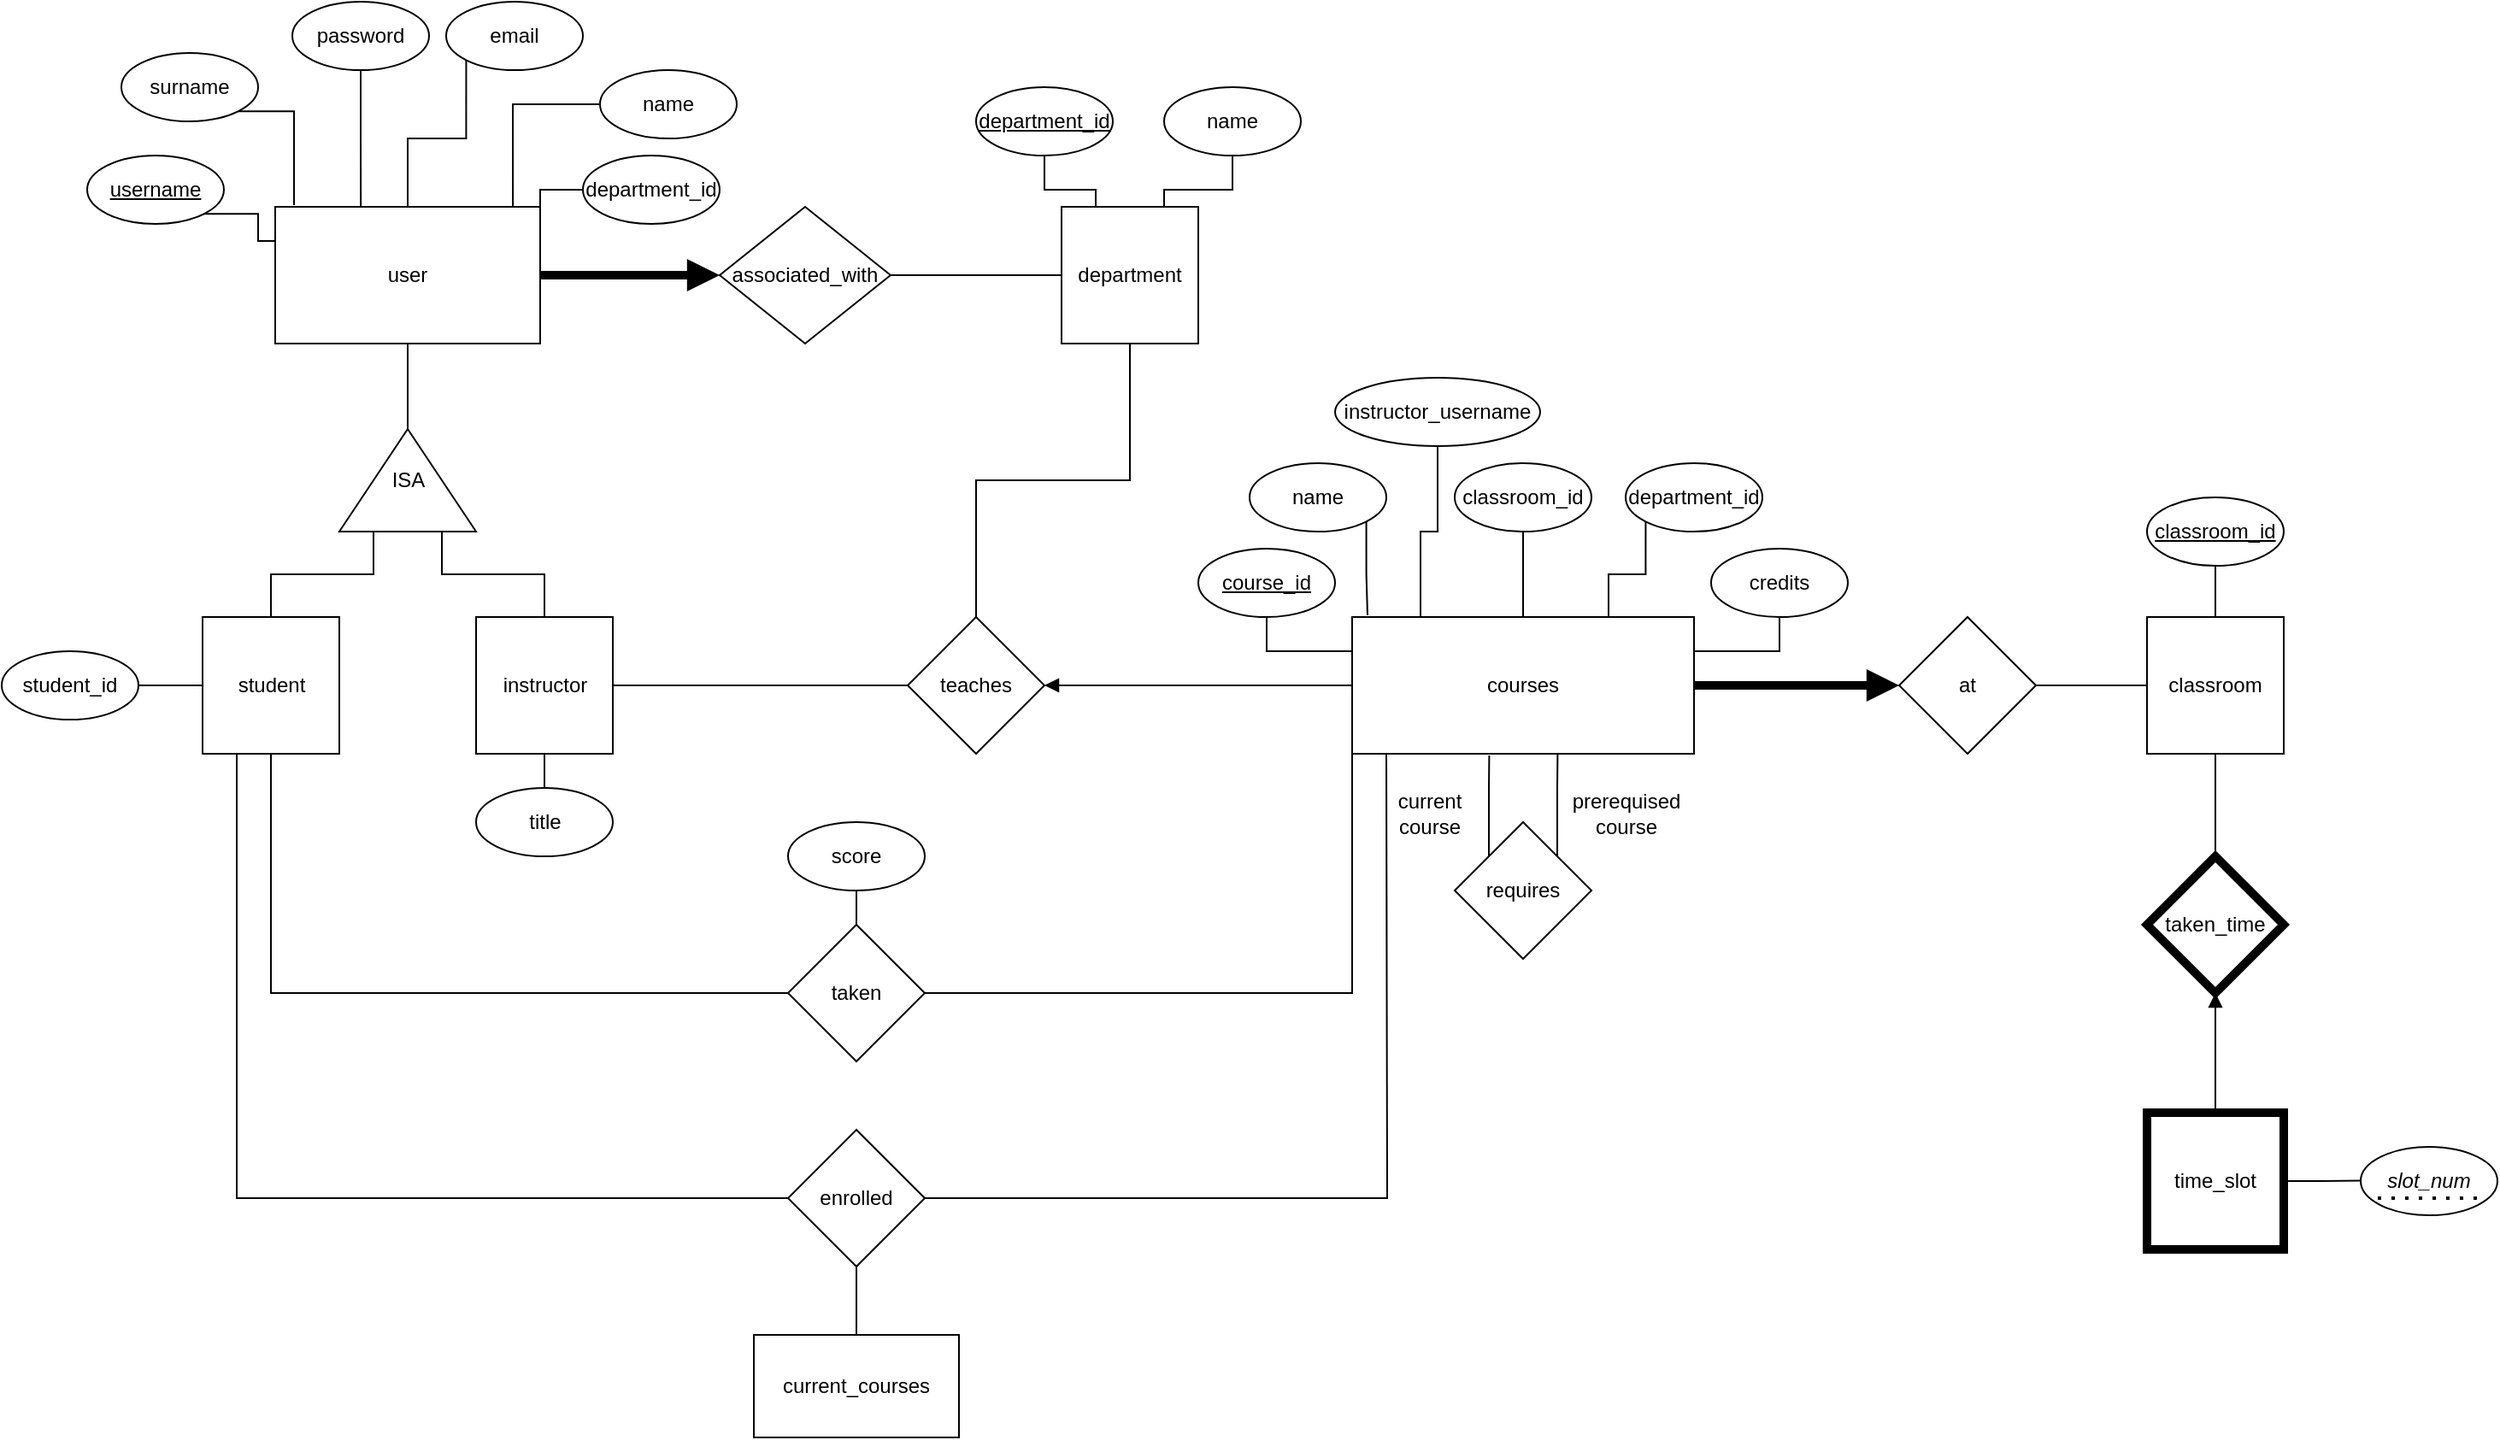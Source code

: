 <mxfile version="17.4.4" type="github">
  <diagram id="R2lEEEUBdFMjLlhIrx00" name="Page-1">
    <mxGraphModel dx="3042" dy="1235" grid="1" gridSize="10" guides="1" tooltips="1" connect="1" arrows="1" fold="1" page="1" pageScale="1" pageWidth="850" pageHeight="1100" math="0" shadow="0" extFonts="Permanent Marker^https://fonts.googleapis.com/css?family=Permanent+Marker">
      <root>
        <mxCell id="0" />
        <mxCell id="1" parent="0" />
        <mxCell id="x4heFPDMe5_algzMmjP7-62" style="edgeStyle=orthogonalEdgeStyle;rounded=0;orthogonalLoop=1;jettySize=auto;html=1;exitX=1;exitY=0.5;exitDx=0;exitDy=0;entryX=0;entryY=0.5;entryDx=0;entryDy=0;endArrow=block;endFill=1;strokeWidth=5;" edge="1" parent="1" source="x4heFPDMe5_algzMmjP7-30" target="x4heFPDMe5_algzMmjP7-35">
          <mxGeometry relative="1" as="geometry" />
        </mxCell>
        <mxCell id="x4heFPDMe5_algzMmjP7-30" value="user" style="whiteSpace=wrap;html=1;" vertex="1" parent="1">
          <mxGeometry x="140" y="200" width="155" height="80" as="geometry" />
        </mxCell>
        <mxCell id="x4heFPDMe5_algzMmjP7-77" style="edgeStyle=orthogonalEdgeStyle;rounded=0;orthogonalLoop=1;jettySize=auto;html=1;exitX=0.5;exitY=1;exitDx=0;exitDy=0;entryX=0.5;entryY=0;entryDx=0;entryDy=0;endArrow=none;endFill=0;strokeWidth=1;" edge="1" parent="1" source="x4heFPDMe5_algzMmjP7-31" target="x4heFPDMe5_algzMmjP7-36">
          <mxGeometry relative="1" as="geometry" />
        </mxCell>
        <mxCell id="x4heFPDMe5_algzMmjP7-31" value="department" style="whiteSpace=wrap;html=1;aspect=fixed;" vertex="1" parent="1">
          <mxGeometry x="600" y="200" width="80" height="80" as="geometry" />
        </mxCell>
        <mxCell id="x4heFPDMe5_algzMmjP7-69" style="edgeStyle=orthogonalEdgeStyle;rounded=0;orthogonalLoop=1;jettySize=auto;html=1;exitX=0;exitY=0.75;exitDx=0;exitDy=0;entryX=0.5;entryY=0;entryDx=0;entryDy=0;endArrow=none;endFill=0;strokeWidth=1;" edge="1" parent="1" source="x4heFPDMe5_algzMmjP7-32" target="x4heFPDMe5_algzMmjP7-34">
          <mxGeometry relative="1" as="geometry" />
        </mxCell>
        <mxCell id="x4heFPDMe5_algzMmjP7-70" style="edgeStyle=orthogonalEdgeStyle;rounded=0;orthogonalLoop=1;jettySize=auto;html=1;exitX=1;exitY=0.5;exitDx=0;exitDy=0;entryX=0.5;entryY=1;entryDx=0;entryDy=0;endArrow=none;endFill=0;strokeWidth=1;" edge="1" parent="1" source="x4heFPDMe5_algzMmjP7-32" target="x4heFPDMe5_algzMmjP7-30">
          <mxGeometry relative="1" as="geometry" />
        </mxCell>
        <mxCell id="x4heFPDMe5_algzMmjP7-32" value="ISA" style="triangle;whiteSpace=wrap;html=1;direction=north;" vertex="1" parent="1">
          <mxGeometry x="177.5" y="330" width="80" height="60" as="geometry" />
        </mxCell>
        <mxCell id="x4heFPDMe5_algzMmjP7-68" style="edgeStyle=orthogonalEdgeStyle;rounded=0;orthogonalLoop=1;jettySize=auto;html=1;exitX=0.5;exitY=0;exitDx=0;exitDy=0;entryX=0;entryY=0.25;entryDx=0;entryDy=0;endArrow=none;endFill=0;strokeWidth=1;" edge="1" parent="1" source="x4heFPDMe5_algzMmjP7-33" target="x4heFPDMe5_algzMmjP7-32">
          <mxGeometry relative="1" as="geometry" />
        </mxCell>
        <mxCell id="x4heFPDMe5_algzMmjP7-107" style="edgeStyle=orthogonalEdgeStyle;rounded=0;orthogonalLoop=1;jettySize=auto;html=1;exitX=0.5;exitY=1;exitDx=0;exitDy=0;entryX=0;entryY=0.5;entryDx=0;entryDy=0;startArrow=none;startFill=0;endArrow=none;endFill=0;strokeWidth=1;" edge="1" parent="1" source="x4heFPDMe5_algzMmjP7-33" target="x4heFPDMe5_algzMmjP7-106">
          <mxGeometry relative="1" as="geometry" />
        </mxCell>
        <mxCell id="x4heFPDMe5_algzMmjP7-117" style="edgeStyle=orthogonalEdgeStyle;rounded=0;orthogonalLoop=1;jettySize=auto;html=1;exitX=0.25;exitY=1;exitDx=0;exitDy=0;entryX=0;entryY=0.5;entryDx=0;entryDy=0;startArrow=none;startFill=0;endArrow=none;endFill=0;strokeWidth=1;" edge="1" parent="1" source="x4heFPDMe5_algzMmjP7-33" target="x4heFPDMe5_algzMmjP7-116">
          <mxGeometry relative="1" as="geometry" />
        </mxCell>
        <mxCell id="x4heFPDMe5_algzMmjP7-33" value="student" style="whiteSpace=wrap;html=1;aspect=fixed;" vertex="1" parent="1">
          <mxGeometry x="97.5" y="440" width="80" height="80" as="geometry" />
        </mxCell>
        <mxCell id="x4heFPDMe5_algzMmjP7-76" style="edgeStyle=orthogonalEdgeStyle;rounded=0;orthogonalLoop=1;jettySize=auto;html=1;exitX=1;exitY=0.5;exitDx=0;exitDy=0;endArrow=none;endFill=0;strokeWidth=1;" edge="1" parent="1" source="x4heFPDMe5_algzMmjP7-34" target="x4heFPDMe5_algzMmjP7-36">
          <mxGeometry relative="1" as="geometry" />
        </mxCell>
        <mxCell id="x4heFPDMe5_algzMmjP7-34" value="instructor" style="whiteSpace=wrap;html=1;aspect=fixed;" vertex="1" parent="1">
          <mxGeometry x="257.5" y="440" width="80" height="80" as="geometry" />
        </mxCell>
        <mxCell id="x4heFPDMe5_algzMmjP7-63" style="edgeStyle=orthogonalEdgeStyle;rounded=0;orthogonalLoop=1;jettySize=auto;html=1;exitX=1;exitY=0.5;exitDx=0;exitDy=0;entryX=0;entryY=0.5;entryDx=0;entryDy=0;endArrow=none;endFill=0;" edge="1" parent="1" source="x4heFPDMe5_algzMmjP7-35" target="x4heFPDMe5_algzMmjP7-31">
          <mxGeometry relative="1" as="geometry" />
        </mxCell>
        <mxCell id="x4heFPDMe5_algzMmjP7-35" value="associated_with" style="rhombus;whiteSpace=wrap;html=1;" vertex="1" parent="1">
          <mxGeometry x="400" y="200" width="100" height="80" as="geometry" />
        </mxCell>
        <mxCell id="x4heFPDMe5_algzMmjP7-78" style="edgeStyle=orthogonalEdgeStyle;rounded=0;orthogonalLoop=1;jettySize=auto;html=1;exitX=1;exitY=0.5;exitDx=0;exitDy=0;entryX=0;entryY=0.5;entryDx=0;entryDy=0;endArrow=none;endFill=0;strokeWidth=1;startArrow=block;startFill=1;" edge="1" parent="1" source="x4heFPDMe5_algzMmjP7-36" target="x4heFPDMe5_algzMmjP7-37">
          <mxGeometry relative="1" as="geometry" />
        </mxCell>
        <mxCell id="x4heFPDMe5_algzMmjP7-36" value="teaches" style="rhombus;whiteSpace=wrap;html=1;" vertex="1" parent="1">
          <mxGeometry x="510" y="440" width="80" height="80" as="geometry" />
        </mxCell>
        <mxCell id="x4heFPDMe5_algzMmjP7-92" style="edgeStyle=orthogonalEdgeStyle;rounded=0;orthogonalLoop=1;jettySize=auto;html=1;exitX=1;exitY=0.5;exitDx=0;exitDy=0;entryX=0;entryY=0.5;entryDx=0;entryDy=0;startArrow=none;startFill=0;endArrow=block;endFill=1;strokeWidth=5;" edge="1" parent="1" source="x4heFPDMe5_algzMmjP7-37" target="x4heFPDMe5_algzMmjP7-39">
          <mxGeometry relative="1" as="geometry" />
        </mxCell>
        <mxCell id="x4heFPDMe5_algzMmjP7-108" style="edgeStyle=orthogonalEdgeStyle;rounded=0;orthogonalLoop=1;jettySize=auto;html=1;exitX=0;exitY=1;exitDx=0;exitDy=0;entryX=1;entryY=0.5;entryDx=0;entryDy=0;startArrow=none;startFill=0;endArrow=none;endFill=0;strokeWidth=1;" edge="1" parent="1" source="x4heFPDMe5_algzMmjP7-37" target="x4heFPDMe5_algzMmjP7-106">
          <mxGeometry relative="1" as="geometry" />
        </mxCell>
        <mxCell id="x4heFPDMe5_algzMmjP7-37" value="courses" style="whiteSpace=wrap;html=1;" vertex="1" parent="1">
          <mxGeometry x="770" y="440" width="200" height="80" as="geometry" />
        </mxCell>
        <mxCell id="x4heFPDMe5_algzMmjP7-101" style="edgeStyle=orthogonalEdgeStyle;rounded=0;orthogonalLoop=1;jettySize=auto;html=1;exitX=1;exitY=0;exitDx=0;exitDy=0;entryX=0.601;entryY=0.997;entryDx=0;entryDy=0;entryPerimeter=0;startArrow=none;startFill=0;endArrow=none;endFill=0;strokeWidth=1;" edge="1" parent="1" source="x4heFPDMe5_algzMmjP7-38" target="x4heFPDMe5_algzMmjP7-37">
          <mxGeometry relative="1" as="geometry" />
        </mxCell>
        <mxCell id="x4heFPDMe5_algzMmjP7-103" style="edgeStyle=orthogonalEdgeStyle;rounded=0;orthogonalLoop=1;jettySize=auto;html=1;exitX=0;exitY=0;exitDx=0;exitDy=0;entryX=0.401;entryY=1.012;entryDx=0;entryDy=0;entryPerimeter=0;startArrow=none;startFill=0;endArrow=none;endFill=0;strokeWidth=1;" edge="1" parent="1" source="x4heFPDMe5_algzMmjP7-38" target="x4heFPDMe5_algzMmjP7-37">
          <mxGeometry relative="1" as="geometry" />
        </mxCell>
        <mxCell id="x4heFPDMe5_algzMmjP7-38" value="requires" style="rhombus;whiteSpace=wrap;html=1;" vertex="1" parent="1">
          <mxGeometry x="830" y="560" width="80" height="80" as="geometry" />
        </mxCell>
        <mxCell id="x4heFPDMe5_algzMmjP7-93" style="edgeStyle=orthogonalEdgeStyle;rounded=0;orthogonalLoop=1;jettySize=auto;html=1;exitX=1;exitY=0.5;exitDx=0;exitDy=0;entryX=0;entryY=0.5;entryDx=0;entryDy=0;startArrow=none;startFill=0;endArrow=none;endFill=0;strokeWidth=1;" edge="1" parent="1" source="x4heFPDMe5_algzMmjP7-39" target="x4heFPDMe5_algzMmjP7-40">
          <mxGeometry relative="1" as="geometry" />
        </mxCell>
        <mxCell id="x4heFPDMe5_algzMmjP7-39" value="at" style="rhombus;whiteSpace=wrap;html=1;" vertex="1" parent="1">
          <mxGeometry x="1090" y="440" width="80" height="80" as="geometry" />
        </mxCell>
        <mxCell id="x4heFPDMe5_algzMmjP7-40" value="classroom" style="whiteSpace=wrap;html=1;aspect=fixed;" vertex="1" parent="1">
          <mxGeometry x="1235" y="440" width="80" height="80" as="geometry" />
        </mxCell>
        <mxCell id="x4heFPDMe5_algzMmjP7-94" style="edgeStyle=orthogonalEdgeStyle;rounded=0;orthogonalLoop=1;jettySize=auto;html=1;exitX=0.5;exitY=0;exitDx=0;exitDy=0;entryX=0.5;entryY=1;entryDx=0;entryDy=0;startArrow=none;startFill=0;endArrow=none;endFill=0;strokeWidth=1;" edge="1" parent="1" source="x4heFPDMe5_algzMmjP7-41" target="x4heFPDMe5_algzMmjP7-40">
          <mxGeometry relative="1" as="geometry" />
        </mxCell>
        <mxCell id="x4heFPDMe5_algzMmjP7-95" style="edgeStyle=orthogonalEdgeStyle;rounded=0;orthogonalLoop=1;jettySize=auto;html=1;exitX=0.5;exitY=1;exitDx=0;exitDy=0;entryX=0.5;entryY=0;entryDx=0;entryDy=0;startArrow=block;startFill=1;endArrow=none;endFill=0;strokeWidth=1;" edge="1" parent="1" source="x4heFPDMe5_algzMmjP7-41" target="x4heFPDMe5_algzMmjP7-42">
          <mxGeometry relative="1" as="geometry" />
        </mxCell>
        <mxCell id="x4heFPDMe5_algzMmjP7-41" value="taken_time" style="rhombus;whiteSpace=wrap;html=1;strokeWidth=5;" vertex="1" parent="1">
          <mxGeometry x="1235" y="580" width="80" height="80" as="geometry" />
        </mxCell>
        <mxCell id="x4heFPDMe5_algzMmjP7-96" style="edgeStyle=orthogonalEdgeStyle;rounded=0;orthogonalLoop=1;jettySize=auto;html=1;exitX=1;exitY=0.5;exitDx=0;exitDy=0;startArrow=none;startFill=0;endArrow=none;endFill=0;strokeWidth=1;" edge="1" parent="1" source="x4heFPDMe5_algzMmjP7-42">
          <mxGeometry relative="1" as="geometry">
            <mxPoint x="1360" y="769.75" as="targetPoint" />
          </mxGeometry>
        </mxCell>
        <mxCell id="x4heFPDMe5_algzMmjP7-42" value="time_slot" style="whiteSpace=wrap;html=1;aspect=fixed;strokeWidth=5;" vertex="1" parent="1">
          <mxGeometry x="1235" y="730" width="80" height="80" as="geometry" />
        </mxCell>
        <mxCell id="x4heFPDMe5_algzMmjP7-56" style="edgeStyle=orthogonalEdgeStyle;rounded=0;orthogonalLoop=1;jettySize=auto;html=1;exitX=1;exitY=1;exitDx=0;exitDy=0;entryX=0;entryY=0.25;entryDx=0;entryDy=0;endArrow=none;endFill=0;" edge="1" parent="1" source="x4heFPDMe5_algzMmjP7-43" target="x4heFPDMe5_algzMmjP7-30">
          <mxGeometry relative="1" as="geometry" />
        </mxCell>
        <mxCell id="x4heFPDMe5_algzMmjP7-43" value="&lt;u&gt;username&lt;/u&gt;" style="ellipse;whiteSpace=wrap;html=1;" vertex="1" parent="1">
          <mxGeometry x="30" y="170" width="80" height="40" as="geometry" />
        </mxCell>
        <mxCell id="x4heFPDMe5_algzMmjP7-61" style="edgeStyle=orthogonalEdgeStyle;rounded=0;orthogonalLoop=1;jettySize=auto;html=1;exitX=0;exitY=0.5;exitDx=0;exitDy=0;entryX=1;entryY=0.25;entryDx=0;entryDy=0;endArrow=none;endFill=0;" edge="1" parent="1" source="x4heFPDMe5_algzMmjP7-44" target="x4heFPDMe5_algzMmjP7-30">
          <mxGeometry relative="1" as="geometry" />
        </mxCell>
        <mxCell id="x4heFPDMe5_algzMmjP7-44" value="department_id" style="ellipse;whiteSpace=wrap;html=1;" vertex="1" parent="1">
          <mxGeometry x="320" y="170" width="80" height="40" as="geometry" />
        </mxCell>
        <mxCell id="x4heFPDMe5_algzMmjP7-58" style="edgeStyle=orthogonalEdgeStyle;rounded=0;orthogonalLoop=1;jettySize=auto;html=1;exitX=0.5;exitY=1;exitDx=0;exitDy=0;entryX=0.323;entryY=0;entryDx=0;entryDy=0;entryPerimeter=0;endArrow=none;endFill=0;" edge="1" parent="1" source="x4heFPDMe5_algzMmjP7-46" target="x4heFPDMe5_algzMmjP7-30">
          <mxGeometry relative="1" as="geometry" />
        </mxCell>
        <mxCell id="x4heFPDMe5_algzMmjP7-46" value="password" style="ellipse;whiteSpace=wrap;html=1;" vertex="1" parent="1">
          <mxGeometry x="150" y="80" width="80" height="40" as="geometry" />
        </mxCell>
        <mxCell id="x4heFPDMe5_algzMmjP7-60" style="edgeStyle=orthogonalEdgeStyle;rounded=0;orthogonalLoop=1;jettySize=auto;html=1;exitX=0;exitY=0.5;exitDx=0;exitDy=0;entryX=0.897;entryY=0;entryDx=0;entryDy=0;entryPerimeter=0;endArrow=none;endFill=0;" edge="1" parent="1" source="x4heFPDMe5_algzMmjP7-47" target="x4heFPDMe5_algzMmjP7-30">
          <mxGeometry relative="1" as="geometry" />
        </mxCell>
        <mxCell id="x4heFPDMe5_algzMmjP7-47" value="name" style="ellipse;whiteSpace=wrap;html=1;" vertex="1" parent="1">
          <mxGeometry x="330" y="120" width="80" height="40" as="geometry" />
        </mxCell>
        <mxCell id="x4heFPDMe5_algzMmjP7-59" style="edgeStyle=orthogonalEdgeStyle;rounded=0;orthogonalLoop=1;jettySize=auto;html=1;exitX=0;exitY=1;exitDx=0;exitDy=0;endArrow=none;endFill=0;" edge="1" parent="1" source="x4heFPDMe5_algzMmjP7-48" target="x4heFPDMe5_algzMmjP7-30">
          <mxGeometry relative="1" as="geometry" />
        </mxCell>
        <mxCell id="x4heFPDMe5_algzMmjP7-48" value="email" style="ellipse;whiteSpace=wrap;html=1;" vertex="1" parent="1">
          <mxGeometry x="240" y="80" width="80" height="40" as="geometry" />
        </mxCell>
        <mxCell id="x4heFPDMe5_algzMmjP7-57" style="edgeStyle=orthogonalEdgeStyle;rounded=0;orthogonalLoop=1;jettySize=auto;html=1;exitX=1;exitY=1;exitDx=0;exitDy=0;entryX=0.071;entryY=-0.012;entryDx=0;entryDy=0;entryPerimeter=0;endArrow=none;endFill=0;" edge="1" parent="1" source="x4heFPDMe5_algzMmjP7-50" target="x4heFPDMe5_algzMmjP7-30">
          <mxGeometry relative="1" as="geometry" />
        </mxCell>
        <mxCell id="x4heFPDMe5_algzMmjP7-50" value="surname" style="ellipse;whiteSpace=wrap;html=1;" vertex="1" parent="1">
          <mxGeometry x="50" y="110" width="80" height="40" as="geometry" />
        </mxCell>
        <mxCell id="x4heFPDMe5_algzMmjP7-66" style="edgeStyle=orthogonalEdgeStyle;rounded=0;orthogonalLoop=1;jettySize=auto;html=1;exitX=0.5;exitY=1;exitDx=0;exitDy=0;entryX=0.25;entryY=0;entryDx=0;entryDy=0;endArrow=none;endFill=0;" edge="1" parent="1" source="x4heFPDMe5_algzMmjP7-64" target="x4heFPDMe5_algzMmjP7-31">
          <mxGeometry relative="1" as="geometry" />
        </mxCell>
        <mxCell id="x4heFPDMe5_algzMmjP7-64" value="&lt;u&gt;department_id&lt;/u&gt;" style="ellipse;whiteSpace=wrap;html=1;" vertex="1" parent="1">
          <mxGeometry x="550" y="130" width="80" height="40" as="geometry" />
        </mxCell>
        <mxCell id="x4heFPDMe5_algzMmjP7-67" style="edgeStyle=orthogonalEdgeStyle;rounded=0;orthogonalLoop=1;jettySize=auto;html=1;exitX=0.5;exitY=1;exitDx=0;exitDy=0;entryX=0.75;entryY=0;entryDx=0;entryDy=0;endArrow=none;endFill=0;" edge="1" parent="1" source="x4heFPDMe5_algzMmjP7-65" target="x4heFPDMe5_algzMmjP7-31">
          <mxGeometry relative="1" as="geometry" />
        </mxCell>
        <mxCell id="x4heFPDMe5_algzMmjP7-65" value="name" style="ellipse;whiteSpace=wrap;html=1;" vertex="1" parent="1">
          <mxGeometry x="660" y="130" width="80" height="40" as="geometry" />
        </mxCell>
        <mxCell id="x4heFPDMe5_algzMmjP7-72" style="edgeStyle=orthogonalEdgeStyle;rounded=0;orthogonalLoop=1;jettySize=auto;html=1;exitX=0.5;exitY=0;exitDx=0;exitDy=0;entryX=0.5;entryY=1;entryDx=0;entryDy=0;endArrow=none;endFill=0;strokeWidth=1;" edge="1" parent="1" source="x4heFPDMe5_algzMmjP7-71" target="x4heFPDMe5_algzMmjP7-34">
          <mxGeometry relative="1" as="geometry" />
        </mxCell>
        <mxCell id="x4heFPDMe5_algzMmjP7-71" value="title" style="ellipse;whiteSpace=wrap;html=1;" vertex="1" parent="1">
          <mxGeometry x="257.5" y="540" width="80" height="40" as="geometry" />
        </mxCell>
        <mxCell id="x4heFPDMe5_algzMmjP7-75" style="edgeStyle=orthogonalEdgeStyle;rounded=0;orthogonalLoop=1;jettySize=auto;html=1;exitX=1;exitY=0.5;exitDx=0;exitDy=0;entryX=0;entryY=0.5;entryDx=0;entryDy=0;endArrow=none;endFill=0;strokeWidth=1;" edge="1" parent="1" source="x4heFPDMe5_algzMmjP7-73" target="x4heFPDMe5_algzMmjP7-33">
          <mxGeometry relative="1" as="geometry" />
        </mxCell>
        <mxCell id="x4heFPDMe5_algzMmjP7-73" value="student_id" style="ellipse;whiteSpace=wrap;html=1;" vertex="1" parent="1">
          <mxGeometry x="-20" y="460" width="80" height="40" as="geometry" />
        </mxCell>
        <mxCell id="x4heFPDMe5_algzMmjP7-86" style="edgeStyle=orthogonalEdgeStyle;rounded=0;orthogonalLoop=1;jettySize=auto;html=1;exitX=0.5;exitY=1;exitDx=0;exitDy=0;entryX=0;entryY=0.25;entryDx=0;entryDy=0;startArrow=none;startFill=0;endArrow=none;endFill=0;strokeWidth=1;" edge="1" parent="1" source="x4heFPDMe5_algzMmjP7-79" target="x4heFPDMe5_algzMmjP7-37">
          <mxGeometry relative="1" as="geometry" />
        </mxCell>
        <mxCell id="x4heFPDMe5_algzMmjP7-79" value="&lt;u&gt;course_id&lt;/u&gt;" style="ellipse;whiteSpace=wrap;html=1;" vertex="1" parent="1">
          <mxGeometry x="680" y="400" width="80" height="40" as="geometry" />
        </mxCell>
        <mxCell id="x4heFPDMe5_algzMmjP7-87" style="edgeStyle=orthogonalEdgeStyle;rounded=0;orthogonalLoop=1;jettySize=auto;html=1;exitX=1;exitY=1;exitDx=0;exitDy=0;entryX=0.045;entryY=-0.012;entryDx=0;entryDy=0;entryPerimeter=0;startArrow=none;startFill=0;endArrow=none;endFill=0;strokeWidth=1;" edge="1" parent="1" source="x4heFPDMe5_algzMmjP7-80" target="x4heFPDMe5_algzMmjP7-37">
          <mxGeometry relative="1" as="geometry" />
        </mxCell>
        <mxCell id="x4heFPDMe5_algzMmjP7-80" value="name" style="ellipse;whiteSpace=wrap;html=1;" vertex="1" parent="1">
          <mxGeometry x="710" y="350" width="80" height="40" as="geometry" />
        </mxCell>
        <mxCell id="x4heFPDMe5_algzMmjP7-90" style="edgeStyle=orthogonalEdgeStyle;rounded=0;orthogonalLoop=1;jettySize=auto;html=1;exitX=0;exitY=1;exitDx=0;exitDy=0;entryX=0.75;entryY=0;entryDx=0;entryDy=0;startArrow=none;startFill=0;endArrow=none;endFill=0;strokeWidth=1;" edge="1" parent="1" source="x4heFPDMe5_algzMmjP7-81" target="x4heFPDMe5_algzMmjP7-37">
          <mxGeometry relative="1" as="geometry" />
        </mxCell>
        <mxCell id="x4heFPDMe5_algzMmjP7-81" value="department_id" style="ellipse;whiteSpace=wrap;html=1;" vertex="1" parent="1">
          <mxGeometry x="930" y="350" width="80" height="40" as="geometry" />
        </mxCell>
        <mxCell id="x4heFPDMe5_algzMmjP7-91" style="edgeStyle=orthogonalEdgeStyle;rounded=0;orthogonalLoop=1;jettySize=auto;html=1;exitX=0.5;exitY=1;exitDx=0;exitDy=0;entryX=1;entryY=0.25;entryDx=0;entryDy=0;startArrow=none;startFill=0;endArrow=none;endFill=0;strokeWidth=1;" edge="1" parent="1" source="x4heFPDMe5_algzMmjP7-82" target="x4heFPDMe5_algzMmjP7-37">
          <mxGeometry relative="1" as="geometry" />
        </mxCell>
        <mxCell id="x4heFPDMe5_algzMmjP7-82" value="credits" style="ellipse;whiteSpace=wrap;html=1;" vertex="1" parent="1">
          <mxGeometry x="980" y="400" width="80" height="40" as="geometry" />
        </mxCell>
        <mxCell id="x4heFPDMe5_algzMmjP7-88" style="edgeStyle=orthogonalEdgeStyle;rounded=0;orthogonalLoop=1;jettySize=auto;html=1;exitX=0.5;exitY=1;exitDx=0;exitDy=0;entryX=0.2;entryY=0;entryDx=0;entryDy=0;entryPerimeter=0;startArrow=none;startFill=0;endArrow=none;endFill=0;strokeWidth=1;" edge="1" parent="1" source="x4heFPDMe5_algzMmjP7-83" target="x4heFPDMe5_algzMmjP7-37">
          <mxGeometry relative="1" as="geometry" />
        </mxCell>
        <mxCell id="x4heFPDMe5_algzMmjP7-83" value="instructor_username" style="ellipse;whiteSpace=wrap;html=1;" vertex="1" parent="1">
          <mxGeometry x="760" y="300" width="120" height="40" as="geometry" />
        </mxCell>
        <mxCell id="x4heFPDMe5_algzMmjP7-89" style="edgeStyle=orthogonalEdgeStyle;rounded=0;orthogonalLoop=1;jettySize=auto;html=1;exitX=0.5;exitY=1;exitDx=0;exitDy=0;entryX=0.5;entryY=0;entryDx=0;entryDy=0;startArrow=none;startFill=0;endArrow=none;endFill=0;strokeWidth=1;" edge="1" parent="1" source="x4heFPDMe5_algzMmjP7-84" target="x4heFPDMe5_algzMmjP7-37">
          <mxGeometry relative="1" as="geometry" />
        </mxCell>
        <mxCell id="x4heFPDMe5_algzMmjP7-84" value="classroom_id" style="ellipse;whiteSpace=wrap;html=1;" vertex="1" parent="1">
          <mxGeometry x="830" y="350" width="80" height="40" as="geometry" />
        </mxCell>
        <mxCell id="x4heFPDMe5_algzMmjP7-97" value="&lt;i&gt;slot_num&lt;/i&gt;" style="ellipse;whiteSpace=wrap;html=1;" vertex="1" parent="1">
          <mxGeometry x="1360" y="750" width="80" height="40" as="geometry" />
        </mxCell>
        <mxCell id="x4heFPDMe5_algzMmjP7-98" value="" style="endArrow=none;dashed=1;html=1;dashPattern=1 3;strokeWidth=2;rounded=0;" edge="1" parent="1">
          <mxGeometry width="50" height="50" relative="1" as="geometry">
            <mxPoint x="1370" y="780" as="sourcePoint" />
            <mxPoint x="1430" y="780" as="targetPoint" />
            <Array as="points" />
          </mxGeometry>
        </mxCell>
        <mxCell id="x4heFPDMe5_algzMmjP7-100" style="edgeStyle=orthogonalEdgeStyle;rounded=0;orthogonalLoop=1;jettySize=auto;html=1;exitX=0.5;exitY=1;exitDx=0;exitDy=0;entryX=0.5;entryY=0;entryDx=0;entryDy=0;startArrow=none;startFill=0;endArrow=none;endFill=0;strokeWidth=1;" edge="1" parent="1" source="x4heFPDMe5_algzMmjP7-99" target="x4heFPDMe5_algzMmjP7-40">
          <mxGeometry relative="1" as="geometry" />
        </mxCell>
        <mxCell id="x4heFPDMe5_algzMmjP7-99" value="&lt;u&gt;classroom_id&lt;/u&gt;" style="ellipse;whiteSpace=wrap;html=1;" vertex="1" parent="1">
          <mxGeometry x="1235" y="370" width="80" height="40" as="geometry" />
        </mxCell>
        <mxCell id="x4heFPDMe5_algzMmjP7-104" value="prerequised&lt;br&gt;course" style="text;html=1;align=center;verticalAlign=middle;resizable=0;points=[];autosize=1;strokeColor=none;fillColor=none;" vertex="1" parent="1">
          <mxGeometry x="890" y="540" width="80" height="30" as="geometry" />
        </mxCell>
        <mxCell id="x4heFPDMe5_algzMmjP7-105" value="current&lt;br&gt;course" style="text;html=1;align=center;verticalAlign=middle;resizable=0;points=[];autosize=1;strokeColor=none;fillColor=none;" vertex="1" parent="1">
          <mxGeometry x="790" y="540" width="50" height="30" as="geometry" />
        </mxCell>
        <mxCell id="x4heFPDMe5_algzMmjP7-115" style="edgeStyle=orthogonalEdgeStyle;rounded=0;orthogonalLoop=1;jettySize=auto;html=1;exitX=0.5;exitY=0;exitDx=0;exitDy=0;entryX=0.5;entryY=1;entryDx=0;entryDy=0;startArrow=none;startFill=0;endArrow=none;endFill=0;strokeWidth=1;" edge="1" parent="1" source="x4heFPDMe5_algzMmjP7-106" target="x4heFPDMe5_algzMmjP7-112">
          <mxGeometry relative="1" as="geometry" />
        </mxCell>
        <mxCell id="x4heFPDMe5_algzMmjP7-106" value="taken" style="rhombus;whiteSpace=wrap;html=1;strokeWidth=1;" vertex="1" parent="1">
          <mxGeometry x="440" y="620" width="80" height="80" as="geometry" />
        </mxCell>
        <mxCell id="x4heFPDMe5_algzMmjP7-112" value="score" style="ellipse;whiteSpace=wrap;html=1;" vertex="1" parent="1">
          <mxGeometry x="440" y="560" width="80" height="40" as="geometry" />
        </mxCell>
        <mxCell id="x4heFPDMe5_algzMmjP7-118" style="edgeStyle=orthogonalEdgeStyle;rounded=0;orthogonalLoop=1;jettySize=auto;html=1;exitX=1;exitY=0.5;exitDx=0;exitDy=0;startArrow=none;startFill=0;endArrow=none;endFill=0;strokeWidth=1;" edge="1" parent="1" source="x4heFPDMe5_algzMmjP7-116">
          <mxGeometry relative="1" as="geometry">
            <mxPoint x="790" y="520" as="targetPoint" />
          </mxGeometry>
        </mxCell>
        <mxCell id="x4heFPDMe5_algzMmjP7-116" value="enrolled" style="rhombus;whiteSpace=wrap;html=1;strokeWidth=1;" vertex="1" parent="1">
          <mxGeometry x="440" y="740" width="80" height="80" as="geometry" />
        </mxCell>
        <mxCell id="x4heFPDMe5_algzMmjP7-121" style="edgeStyle=orthogonalEdgeStyle;rounded=0;orthogonalLoop=1;jettySize=auto;html=1;exitX=0.5;exitY=0;exitDx=0;exitDy=0;entryX=0.5;entryY=1;entryDx=0;entryDy=0;startArrow=none;startFill=0;endArrow=none;endFill=0;strokeWidth=1;" edge="1" parent="1" source="x4heFPDMe5_algzMmjP7-120" target="x4heFPDMe5_algzMmjP7-116">
          <mxGeometry relative="1" as="geometry" />
        </mxCell>
        <mxCell id="x4heFPDMe5_algzMmjP7-120" value="current_courses" style="whiteSpace=wrap;html=1;" vertex="1" parent="1">
          <mxGeometry x="420" y="860" width="120" height="60" as="geometry" />
        </mxCell>
      </root>
    </mxGraphModel>
  </diagram>
</mxfile>
